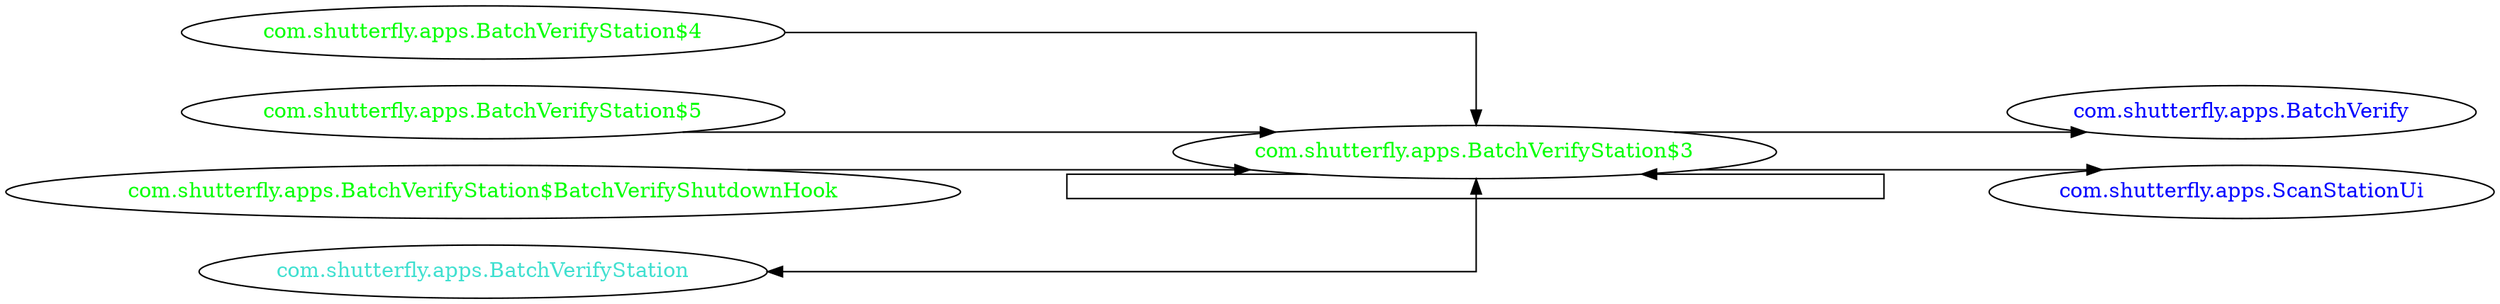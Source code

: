 digraph dependencyGraph {
 concentrate=true;
 ranksep="2.0";
 rankdir="LR"; 
 splines="ortho";
"com.shutterfly.apps.BatchVerifyStation$3" [fontcolor="red"];
"com.shutterfly.apps.BatchVerify" [ fontcolor="blue" ];
"com.shutterfly.apps.BatchVerifyStation$3"->"com.shutterfly.apps.BatchVerify";
"com.shutterfly.apps.ScanStationUi" [ fontcolor="blue" ];
"com.shutterfly.apps.BatchVerifyStation$3"->"com.shutterfly.apps.ScanStationUi";
"com.shutterfly.apps.BatchVerifyStation$3" [ fontcolor="green" ];
"com.shutterfly.apps.BatchVerifyStation$3"->"com.shutterfly.apps.BatchVerifyStation$3";
"com.shutterfly.apps.BatchVerifyStation$4" [ fontcolor="green" ];
"com.shutterfly.apps.BatchVerifyStation$4"->"com.shutterfly.apps.BatchVerifyStation$3";
"com.shutterfly.apps.BatchVerifyStation$5" [ fontcolor="green" ];
"com.shutterfly.apps.BatchVerifyStation$5"->"com.shutterfly.apps.BatchVerifyStation$3";
"com.shutterfly.apps.BatchVerifyStation$BatchVerifyShutdownHook" [ fontcolor="green" ];
"com.shutterfly.apps.BatchVerifyStation$BatchVerifyShutdownHook"->"com.shutterfly.apps.BatchVerifyStation$3";
"com.shutterfly.apps.BatchVerifyStation" [ fontcolor="turquoise" ];
"com.shutterfly.apps.BatchVerifyStation"->"com.shutterfly.apps.BatchVerifyStation$3" [dir=both];
}